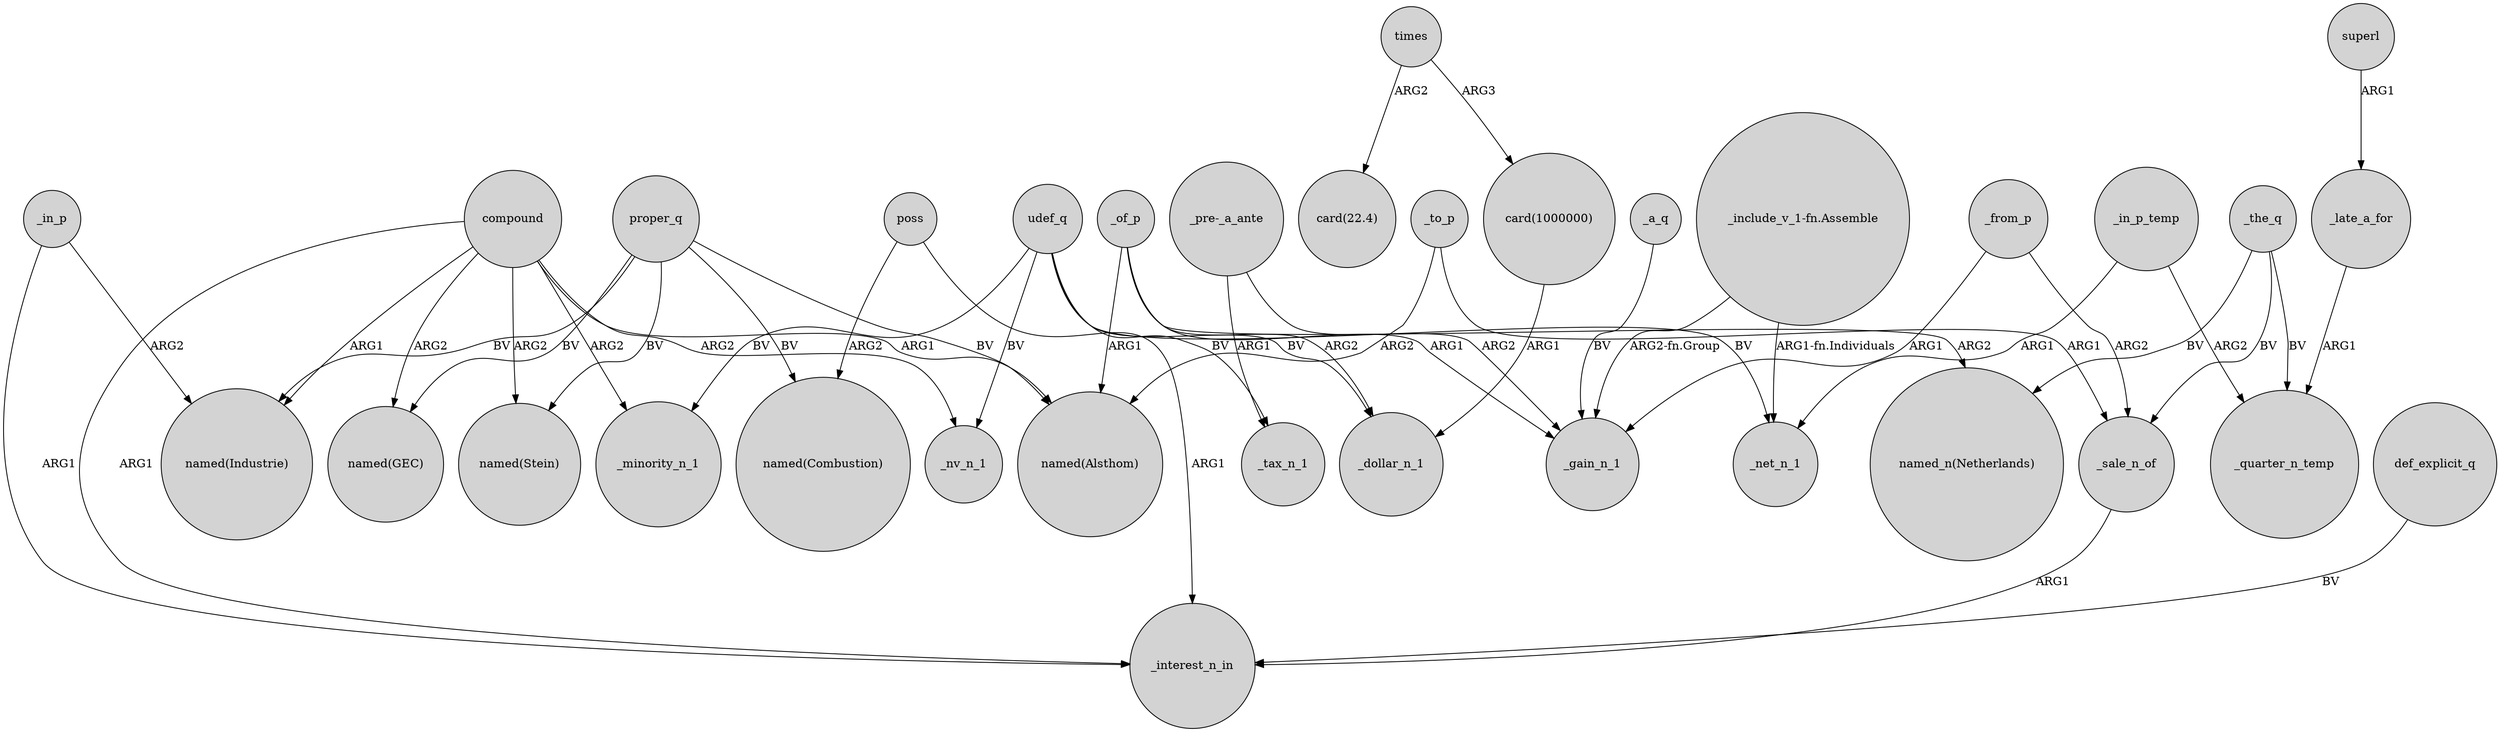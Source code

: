 digraph {
	node [shape=circle style=filled]
	_late_a_for -> _quarter_n_temp [label=ARG1]
	_in_p_temp -> _quarter_n_temp [label=ARG2]
	_of_p -> "named(Alsthom)" [label=ARG1]
	compound -> _minority_n_1 [label=ARG2]
	udef_q -> _minority_n_1 [label=BV]
	compound -> "named(Industrie)" [label=ARG1]
	_in_p -> "named(Industrie)" [label=ARG2]
	def_explicit_q -> _interest_n_in [label=BV]
	proper_q -> "named(GEC)" [label=BV]
	_the_q -> _quarter_n_temp [label=BV]
	superl -> _late_a_for [label=ARG1]
	compound -> _nv_n_1 [label=ARG2]
	"_pre-_a_ante" -> _gain_n_1 [label=ARG2]
	udef_q -> _tax_n_1 [label=BV]
	times -> "card(1000000)" [label=ARG3]
	compound -> _interest_n_in [label=ARG1]
	"_include_v_1-fn.Assemble" -> _net_n_1 [label="ARG1-fn.Individuals"]
	compound -> "named(Alsthom)" [label=ARG1]
	_sale_n_of -> _interest_n_in [label=ARG1]
	"_include_v_1-fn.Assemble" -> _gain_n_1 [label="ARG2-fn.Group"]
	_of_p -> _gain_n_1 [label=ARG1]
	_in_p -> _interest_n_in [label=ARG1]
	_in_p_temp -> _net_n_1 [label=ARG1]
	_to_p -> _sale_n_of [label=ARG1]
	_of_p -> "named_n(Netherlands)" [label=ARG2]
	_from_p -> _sale_n_of [label=ARG2]
	proper_q -> "named(Industrie)" [label=BV]
	proper_q -> "named(Combustion)" [label=BV]
	poss -> "named(Combustion)" [label=ARG2]
	poss -> _interest_n_in [label=ARG1]
	times -> "card(22.4)" [label=ARG2]
	udef_q -> _net_n_1 [label=BV]
	proper_q -> "named(Stein)" [label=BV]
	_the_q -> "named_n(Netherlands)" [label=BV]
	_a_q -> _gain_n_1 [label=BV]
	compound -> "named(GEC)" [label=ARG2]
	"card(1000000)" -> _dollar_n_1 [label=ARG1]
	udef_q -> _dollar_n_1 [label=BV]
	compound -> "named(Stein)" [label=ARG2]
	"_pre-_a_ante" -> _tax_n_1 [label=ARG1]
	udef_q -> _nv_n_1 [label=BV]
	_to_p -> "named(Alsthom)" [label=ARG2]
	proper_q -> "named(Alsthom)" [label=BV]
	_of_p -> _dollar_n_1 [label=ARG2]
	_from_p -> _gain_n_1 [label=ARG1]
	_the_q -> _sale_n_of [label=BV]
}
